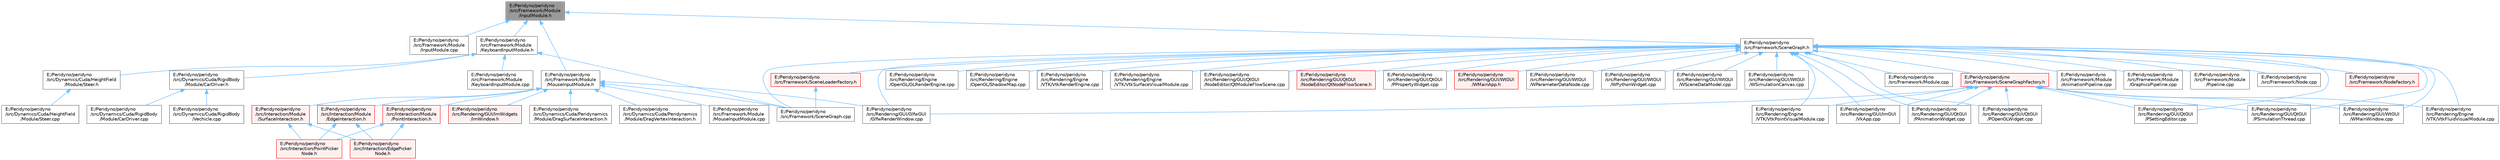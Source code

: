 digraph "E:/Peridyno/peridyno/src/Framework/Module/InputModule.h"
{
 // LATEX_PDF_SIZE
  bgcolor="transparent";
  edge [fontname=Helvetica,fontsize=10,labelfontname=Helvetica,labelfontsize=10];
  node [fontname=Helvetica,fontsize=10,shape=box,height=0.2,width=0.4];
  Node1 [id="Node000001",label="E:/Peridyno/peridyno\l/src/Framework/Module\l/InputModule.h",height=0.2,width=0.4,color="gray40", fillcolor="grey60", style="filled", fontcolor="black",tooltip=" "];
  Node1 -> Node2 [id="edge1_Node000001_Node000002",dir="back",color="steelblue1",style="solid",tooltip=" "];
  Node2 [id="Node000002",label="E:/Peridyno/peridyno\l/src/Framework/Module\l/InputModule.cpp",height=0.2,width=0.4,color="grey40", fillcolor="white", style="filled",URL="$_input_module_8cpp.html",tooltip=" "];
  Node1 -> Node3 [id="edge2_Node000001_Node000003",dir="back",color="steelblue1",style="solid",tooltip=" "];
  Node3 [id="Node000003",label="E:/Peridyno/peridyno\l/src/Framework/Module\l/KeyboardInputModule.h",height=0.2,width=0.4,color="grey40", fillcolor="white", style="filled",URL="$_keyboard_input_module_8h.html",tooltip=" "];
  Node3 -> Node4 [id="edge3_Node000003_Node000004",dir="back",color="steelblue1",style="solid",tooltip=" "];
  Node4 [id="Node000004",label="E:/Peridyno/peridyno\l/src/Dynamics/Cuda/HeightField\l/Module/Steer.h",height=0.2,width=0.4,color="grey40", fillcolor="white", style="filled",URL="$_steer_8h.html",tooltip=" "];
  Node4 -> Node5 [id="edge4_Node000004_Node000005",dir="back",color="steelblue1",style="solid",tooltip=" "];
  Node5 [id="Node000005",label="E:/Peridyno/peridyno\l/src/Dynamics/Cuda/HeightField\l/Module/Steer.cpp",height=0.2,width=0.4,color="grey40", fillcolor="white", style="filled",URL="$_steer_8cpp.html",tooltip=" "];
  Node3 -> Node6 [id="edge5_Node000003_Node000006",dir="back",color="steelblue1",style="solid",tooltip=" "];
  Node6 [id="Node000006",label="E:/Peridyno/peridyno\l/src/Dynamics/Cuda/RigidBody\l/Module/CarDriver.h",height=0.2,width=0.4,color="grey40", fillcolor="white", style="filled",URL="$_car_driver_8h.html",tooltip=" "];
  Node6 -> Node7 [id="edge6_Node000006_Node000007",dir="back",color="steelblue1",style="solid",tooltip=" "];
  Node7 [id="Node000007",label="E:/Peridyno/peridyno\l/src/Dynamics/Cuda/RigidBody\l/Module/CarDriver.cpp",height=0.2,width=0.4,color="grey40", fillcolor="white", style="filled",URL="$_car_driver_8cpp.html",tooltip=" "];
  Node6 -> Node8 [id="edge7_Node000006_Node000008",dir="back",color="steelblue1",style="solid",tooltip=" "];
  Node8 [id="Node000008",label="E:/Peridyno/peridyno\l/src/Dynamics/Cuda/RigidBody\l/Vechicle.cpp",height=0.2,width=0.4,color="grey40", fillcolor="white", style="filled",URL="$_vechicle_8cpp.html",tooltip=" "];
  Node3 -> Node9 [id="edge8_Node000003_Node000009",dir="back",color="steelblue1",style="solid",tooltip=" "];
  Node9 [id="Node000009",label="E:/Peridyno/peridyno\l/src/Framework/Module\l/KeyboardInputModule.cpp",height=0.2,width=0.4,color="grey40", fillcolor="white", style="filled",URL="$_keyboard_input_module_8cpp.html",tooltip=" "];
  Node3 -> Node10 [id="edge9_Node000003_Node000010",dir="back",color="steelblue1",style="solid",tooltip=" "];
  Node10 [id="Node000010",label="E:/Peridyno/peridyno\l/src/Framework/SceneGraph.cpp",height=0.2,width=0.4,color="grey40", fillcolor="white", style="filled",URL="$_scene_graph_8cpp.html",tooltip=" "];
  Node1 -> Node11 [id="edge10_Node000001_Node000011",dir="back",color="steelblue1",style="solid",tooltip=" "];
  Node11 [id="Node000011",label="E:/Peridyno/peridyno\l/src/Framework/Module\l/MouseInputModule.h",height=0.2,width=0.4,color="grey40", fillcolor="white", style="filled",URL="$_mouse_input_module_8h.html",tooltip=" "];
  Node11 -> Node12 [id="edge11_Node000011_Node000012",dir="back",color="steelblue1",style="solid",tooltip=" "];
  Node12 [id="Node000012",label="E:/Peridyno/peridyno\l/src/Dynamics/Cuda/Peridynamics\l/Module/DragSurfaceInteraction.h",height=0.2,width=0.4,color="grey40", fillcolor="white", style="filled",URL="$_drag_surface_interaction_8h.html",tooltip=" "];
  Node11 -> Node13 [id="edge12_Node000011_Node000013",dir="back",color="steelblue1",style="solid",tooltip=" "];
  Node13 [id="Node000013",label="E:/Peridyno/peridyno\l/src/Dynamics/Cuda/Peridynamics\l/Module/DragVertexInteraction.h",height=0.2,width=0.4,color="grey40", fillcolor="white", style="filled",URL="$_drag_vertex_interaction_8h.html",tooltip=" "];
  Node11 -> Node14 [id="edge13_Node000011_Node000014",dir="back",color="steelblue1",style="solid",tooltip=" "];
  Node14 [id="Node000014",label="E:/Peridyno/peridyno\l/src/Framework/Module\l/MouseInputModule.cpp",height=0.2,width=0.4,color="grey40", fillcolor="white", style="filled",URL="$_mouse_input_module_8cpp.html",tooltip=" "];
  Node11 -> Node10 [id="edge14_Node000011_Node000010",dir="back",color="steelblue1",style="solid",tooltip=" "];
  Node11 -> Node15 [id="edge15_Node000011_Node000015",dir="back",color="steelblue1",style="solid",tooltip=" "];
  Node15 [id="Node000015",label="E:/Peridyno/peridyno\l/src/Interaction/Module\l/EdgeInteraction.h",height=0.2,width=0.4,color="red", fillcolor="#FFF0F0", style="filled",URL="$_edge_interaction_8h.html",tooltip=" "];
  Node15 -> Node16 [id="edge16_Node000015_Node000016",dir="back",color="steelblue1",style="solid",tooltip=" "];
  Node16 [id="Node000016",label="E:/Peridyno/peridyno\l/src/Interaction/EdgePicker\lNode.h",height=0.2,width=0.4,color="red", fillcolor="#FFF0F0", style="filled",URL="$_edge_picker_node_8h.html",tooltip=" "];
  Node15 -> Node19 [id="edge17_Node000015_Node000019",dir="back",color="steelblue1",style="solid",tooltip=" "];
  Node19 [id="Node000019",label="E:/Peridyno/peridyno\l/src/Interaction/PointPicker\lNode.h",height=0.2,width=0.4,color="red", fillcolor="#FFF0F0", style="filled",URL="$_point_picker_node_8h.html",tooltip=" "];
  Node11 -> Node25 [id="edge18_Node000011_Node000025",dir="back",color="steelblue1",style="solid",tooltip=" "];
  Node25 [id="Node000025",label="E:/Peridyno/peridyno\l/src/Interaction/Module\l/PointInteraction.h",height=0.2,width=0.4,color="red", fillcolor="#FFF0F0", style="filled",URL="$_point_interaction_8h.html",tooltip=" "];
  Node25 -> Node16 [id="edge19_Node000025_Node000016",dir="back",color="steelblue1",style="solid",tooltip=" "];
  Node25 -> Node19 [id="edge20_Node000025_Node000019",dir="back",color="steelblue1",style="solid",tooltip=" "];
  Node11 -> Node26 [id="edge21_Node000011_Node000026",dir="back",color="steelblue1",style="solid",tooltip=" "];
  Node26 [id="Node000026",label="E:/Peridyno/peridyno\l/src/Interaction/Module\l/SurfaceInteraction.h",height=0.2,width=0.4,color="red", fillcolor="#FFF0F0", style="filled",URL="$_surface_interaction_8h.html",tooltip=" "];
  Node26 -> Node16 [id="edge22_Node000026_Node000016",dir="back",color="steelblue1",style="solid",tooltip=" "];
  Node26 -> Node19 [id="edge23_Node000026_Node000019",dir="back",color="steelblue1",style="solid",tooltip=" "];
  Node11 -> Node27 [id="edge24_Node000011_Node000027",dir="back",color="steelblue1",style="solid",tooltip=" "];
  Node27 [id="Node000027",label="E:/Peridyno/peridyno\l/src/Rendering/GUI/GlfwGUI\l/GlfwRenderWindow.cpp",height=0.2,width=0.4,color="grey40", fillcolor="white", style="filled",URL="$_glfw_render_window_8cpp.html",tooltip=" "];
  Node11 -> Node28 [id="edge25_Node000011_Node000028",dir="back",color="steelblue1",style="solid",tooltip=" "];
  Node28 [id="Node000028",label="E:/Peridyno/peridyno\l/src/Rendering/GUI/ImWidgets\l/ImWindow.h",height=0.2,width=0.4,color="red", fillcolor="#FFF0F0", style="filled",URL="$_im_window_8h.html",tooltip=" "];
  Node1 -> Node41 [id="edge26_Node000001_Node000041",dir="back",color="steelblue1",style="solid",tooltip=" "];
  Node41 [id="Node000041",label="E:/Peridyno/peridyno\l/src/Framework/SceneGraph.h",height=0.2,width=0.4,color="grey40", fillcolor="white", style="filled",URL="$_scene_graph_8h.html",tooltip=" "];
  Node41 -> Node42 [id="edge27_Node000041_Node000042",dir="back",color="steelblue1",style="solid",tooltip=" "];
  Node42 [id="Node000042",label="E:/Peridyno/peridyno\l/src/Framework/Module.cpp",height=0.2,width=0.4,color="grey40", fillcolor="white", style="filled",URL="$_module_8cpp.html",tooltip=" "];
  Node41 -> Node43 [id="edge28_Node000041_Node000043",dir="back",color="steelblue1",style="solid",tooltip=" "];
  Node43 [id="Node000043",label="E:/Peridyno/peridyno\l/src/Framework/Module\l/AnimationPipeline.cpp",height=0.2,width=0.4,color="grey40", fillcolor="white", style="filled",URL="$_animation_pipeline_8cpp.html",tooltip=" "];
  Node41 -> Node44 [id="edge29_Node000041_Node000044",dir="back",color="steelblue1",style="solid",tooltip=" "];
  Node44 [id="Node000044",label="E:/Peridyno/peridyno\l/src/Framework/Module\l/GraphicsPipeline.cpp",height=0.2,width=0.4,color="grey40", fillcolor="white", style="filled",URL="$_graphics_pipeline_8cpp.html",tooltip=" "];
  Node41 -> Node45 [id="edge30_Node000041_Node000045",dir="back",color="steelblue1",style="solid",tooltip=" "];
  Node45 [id="Node000045",label="E:/Peridyno/peridyno\l/src/Framework/Module\l/Pipeline.cpp",height=0.2,width=0.4,color="grey40", fillcolor="white", style="filled",URL="$_pipeline_8cpp.html",tooltip=" "];
  Node41 -> Node46 [id="edge31_Node000041_Node000046",dir="back",color="steelblue1",style="solid",tooltip=" "];
  Node46 [id="Node000046",label="E:/Peridyno/peridyno\l/src/Framework/Node.cpp",height=0.2,width=0.4,color="grey40", fillcolor="white", style="filled",URL="$_node_8cpp.html",tooltip=" "];
  Node41 -> Node47 [id="edge32_Node000041_Node000047",dir="back",color="steelblue1",style="solid",tooltip=" "];
  Node47 [id="Node000047",label="E:/Peridyno/peridyno\l/src/Framework/NodeFactory.h",height=0.2,width=0.4,color="red", fillcolor="#FFF0F0", style="filled",URL="$_node_factory_8h.html",tooltip=" "];
  Node41 -> Node10 [id="edge33_Node000041_Node000010",dir="back",color="steelblue1",style="solid",tooltip=" "];
  Node41 -> Node61 [id="edge34_Node000041_Node000061",dir="back",color="steelblue1",style="solid",tooltip=" "];
  Node61 [id="Node000061",label="E:/Peridyno/peridyno\l/src/Framework/SceneGraphFactory.h",height=0.2,width=0.4,color="red", fillcolor="#FFF0F0", style="filled",URL="$_scene_graph_factory_8h.html",tooltip=" "];
  Node61 -> Node63 [id="edge35_Node000061_Node000063",dir="back",color="steelblue1",style="solid",tooltip=" "];
  Node63 [id="Node000063",label="E:/Peridyno/peridyno\l/src/Rendering/Engine\l/VTK/VtkFluidVisualModule.cpp",height=0.2,width=0.4,color="grey40", fillcolor="white", style="filled",URL="$_vtk_fluid_visual_module_8cpp.html",tooltip=" "];
  Node61 -> Node64 [id="edge36_Node000061_Node000064",dir="back",color="steelblue1",style="solid",tooltip=" "];
  Node64 [id="Node000064",label="E:/Peridyno/peridyno\l/src/Rendering/Engine\l/VTK/VtkPointVisualModule.cpp",height=0.2,width=0.4,color="grey40", fillcolor="white", style="filled",URL="$_vtk_point_visual_module_8cpp.html",tooltip=" "];
  Node61 -> Node27 [id="edge37_Node000061_Node000027",dir="back",color="steelblue1",style="solid",tooltip=" "];
  Node61 -> Node69 [id="edge38_Node000061_Node000069",dir="back",color="steelblue1",style="solid",tooltip=" "];
  Node69 [id="Node000069",label="E:/Peridyno/peridyno\l/src/Rendering/GUI/ImGUI\l/VkApp.cpp",height=0.2,width=0.4,color="grey40", fillcolor="white", style="filled",URL="$_vk_app_8cpp.html",tooltip=" "];
  Node61 -> Node71 [id="edge39_Node000061_Node000071",dir="back",color="steelblue1",style="solid",tooltip=" "];
  Node71 [id="Node000071",label="E:/Peridyno/peridyno\l/src/Rendering/GUI/QtGUI\l/PAnimationWidget.cpp",height=0.2,width=0.4,color="grey40", fillcolor="white", style="filled",URL="$_p_animation_widget_8cpp.html",tooltip=" "];
  Node61 -> Node35 [id="edge40_Node000061_Node000035",dir="back",color="steelblue1",style="solid",tooltip=" "];
  Node35 [id="Node000035",label="E:/Peridyno/peridyno\l/src/Rendering/GUI/QtGUI\l/POpenGLWidget.cpp",height=0.2,width=0.4,color="grey40", fillcolor="white", style="filled",URL="$_p_open_g_l_widget_8cpp.html",tooltip=" "];
  Node61 -> Node72 [id="edge41_Node000061_Node000072",dir="back",color="steelblue1",style="solid",tooltip=" "];
  Node72 [id="Node000072",label="E:/Peridyno/peridyno\l/src/Rendering/GUI/QtGUI\l/PSettingEditor.cpp",height=0.2,width=0.4,color="grey40", fillcolor="white", style="filled",URL="$_p_setting_editor_8cpp.html",tooltip=" "];
  Node61 -> Node73 [id="edge42_Node000061_Node000073",dir="back",color="steelblue1",style="solid",tooltip=" "];
  Node73 [id="Node000073",label="E:/Peridyno/peridyno\l/src/Rendering/GUI/QtGUI\l/PSimulationThread.cpp",height=0.2,width=0.4,color="grey40", fillcolor="white", style="filled",URL="$_p_simulation_thread_8cpp.html",tooltip=" "];
  Node61 -> Node38 [id="edge43_Node000061_Node000038",dir="back",color="steelblue1",style="solid",tooltip=" "];
  Node38 [id="Node000038",label="E:/Peridyno/peridyno\l/src/Rendering/GUI/WtGUI\l/WMainWindow.cpp",height=0.2,width=0.4,color="grey40", fillcolor="white", style="filled",URL="$_w_main_window_8cpp.html",tooltip=" "];
  Node41 -> Node83 [id="edge44_Node000041_Node000083",dir="back",color="steelblue1",style="solid",tooltip=" "];
  Node83 [id="Node000083",label="E:/Peridyno/peridyno\l/src/Framework/SceneLoaderFactory.h",height=0.2,width=0.4,color="red", fillcolor="#FFF0F0", style="filled",URL="$_scene_loader_factory_8h.html",tooltip=" "];
  Node83 -> Node10 [id="edge45_Node000083_Node000010",dir="back",color="steelblue1",style="solid",tooltip=" "];
  Node41 -> Node87 [id="edge46_Node000041_Node000087",dir="back",color="steelblue1",style="solid",tooltip=" "];
  Node87 [id="Node000087",label="E:/Peridyno/peridyno\l/src/Rendering/Engine\l/OpenGL/GLRenderEngine.cpp",height=0.2,width=0.4,color="grey40", fillcolor="white", style="filled",URL="$_g_l_render_engine_8cpp.html",tooltip=" "];
  Node41 -> Node88 [id="edge47_Node000041_Node000088",dir="back",color="steelblue1",style="solid",tooltip=" "];
  Node88 [id="Node000088",label="E:/Peridyno/peridyno\l/src/Rendering/Engine\l/OpenGL/ShadowMap.cpp",height=0.2,width=0.4,color="grey40", fillcolor="white", style="filled",URL="$_shadow_map_8cpp.html",tooltip=" "];
  Node41 -> Node63 [id="edge48_Node000041_Node000063",dir="back",color="steelblue1",style="solid",tooltip=" "];
  Node41 -> Node64 [id="edge49_Node000041_Node000064",dir="back",color="steelblue1",style="solid",tooltip=" "];
  Node41 -> Node89 [id="edge50_Node000041_Node000089",dir="back",color="steelblue1",style="solid",tooltip=" "];
  Node89 [id="Node000089",label="E:/Peridyno/peridyno\l/src/Rendering/Engine\l/VTK/VtkRenderEngine.cpp",height=0.2,width=0.4,color="grey40", fillcolor="white", style="filled",URL="$_vtk_render_engine_8cpp.html",tooltip=" "];
  Node41 -> Node90 [id="edge51_Node000041_Node000090",dir="back",color="steelblue1",style="solid",tooltip=" "];
  Node90 [id="Node000090",label="E:/Peridyno/peridyno\l/src/Rendering/Engine\l/VTK/VtkSurfaceVisualModule.cpp",height=0.2,width=0.4,color="grey40", fillcolor="white", style="filled",URL="$_vtk_surface_visual_module_8cpp.html",tooltip=" "];
  Node41 -> Node27 [id="edge52_Node000041_Node000027",dir="back",color="steelblue1",style="solid",tooltip=" "];
  Node41 -> Node69 [id="edge53_Node000041_Node000069",dir="back",color="steelblue1",style="solid",tooltip=" "];
  Node41 -> Node91 [id="edge54_Node000041_Node000091",dir="back",color="steelblue1",style="solid",tooltip=" "];
  Node91 [id="Node000091",label="E:/Peridyno/peridyno\l/src/Rendering/GUI/QtGUI\l/NodeEditor/QtModuleFlowScene.cpp",height=0.2,width=0.4,color="grey40", fillcolor="white", style="filled",URL="$_qt_module_flow_scene_8cpp.html",tooltip=" "];
  Node41 -> Node92 [id="edge55_Node000041_Node000092",dir="back",color="steelblue1",style="solid",tooltip=" "];
  Node92 [id="Node000092",label="E:/Peridyno/peridyno\l/src/Rendering/GUI/QtGUI\l/NodeEditor/QtNodeFlowScene.h",height=0.2,width=0.4,color="red", fillcolor="#FFF0F0", style="filled",URL="$_qt_node_flow_scene_8h.html",tooltip=" "];
  Node41 -> Node71 [id="edge56_Node000041_Node000071",dir="back",color="steelblue1",style="solid",tooltip=" "];
  Node41 -> Node35 [id="edge57_Node000041_Node000035",dir="back",color="steelblue1",style="solid",tooltip=" "];
  Node41 -> Node97 [id="edge58_Node000041_Node000097",dir="back",color="steelblue1",style="solid",tooltip=" "];
  Node97 [id="Node000097",label="E:/Peridyno/peridyno\l/src/Rendering/GUI/QtGUI\l/PPropertyWidget.cpp",height=0.2,width=0.4,color="grey40", fillcolor="white", style="filled",URL="$_p_property_widget_8cpp.html",tooltip=" "];
  Node41 -> Node72 [id="edge59_Node000041_Node000072",dir="back",color="steelblue1",style="solid",tooltip=" "];
  Node41 -> Node73 [id="edge60_Node000041_Node000073",dir="back",color="steelblue1",style="solid",tooltip=" "];
  Node41 -> Node98 [id="edge61_Node000041_Node000098",dir="back",color="steelblue1",style="solid",tooltip=" "];
  Node98 [id="Node000098",label="E:/Peridyno/peridyno\l/src/Rendering/GUI/WtGUI\l/WMainApp.h",height=0.2,width=0.4,color="red", fillcolor="#FFF0F0", style="filled",URL="$_w_main_app_8h.html",tooltip=" "];
  Node41 -> Node38 [id="edge62_Node000041_Node000038",dir="back",color="steelblue1",style="solid",tooltip=" "];
  Node41 -> Node99 [id="edge63_Node000041_Node000099",dir="back",color="steelblue1",style="solid",tooltip=" "];
  Node99 [id="Node000099",label="E:/Peridyno/peridyno\l/src/Rendering/GUI/WtGUI\l/WParameterDataNode.cpp",height=0.2,width=0.4,color="grey40", fillcolor="white", style="filled",URL="$_w_parameter_data_node_8cpp.html",tooltip=" "];
  Node41 -> Node100 [id="edge64_Node000041_Node000100",dir="back",color="steelblue1",style="solid",tooltip=" "];
  Node100 [id="Node000100",label="E:/Peridyno/peridyno\l/src/Rendering/GUI/WtGUI\l/WPythonWidget.cpp",height=0.2,width=0.4,color="grey40", fillcolor="white", style="filled",URL="$_w_python_widget_8cpp.html",tooltip=" "];
  Node41 -> Node101 [id="edge65_Node000041_Node000101",dir="back",color="steelblue1",style="solid",tooltip=" "];
  Node101 [id="Node000101",label="E:/Peridyno/peridyno\l/src/Rendering/GUI/WtGUI\l/WSceneDataModel.cpp",height=0.2,width=0.4,color="grey40", fillcolor="white", style="filled",URL="$_w_scene_data_model_8cpp.html",tooltip=" "];
  Node41 -> Node40 [id="edge66_Node000041_Node000040",dir="back",color="steelblue1",style="solid",tooltip=" "];
  Node40 [id="Node000040",label="E:/Peridyno/peridyno\l/src/Rendering/GUI/WtGUI\l/WSimulationCanvas.cpp",height=0.2,width=0.4,color="grey40", fillcolor="white", style="filled",URL="$_w_simulation_canvas_8cpp.html",tooltip=" "];
}
